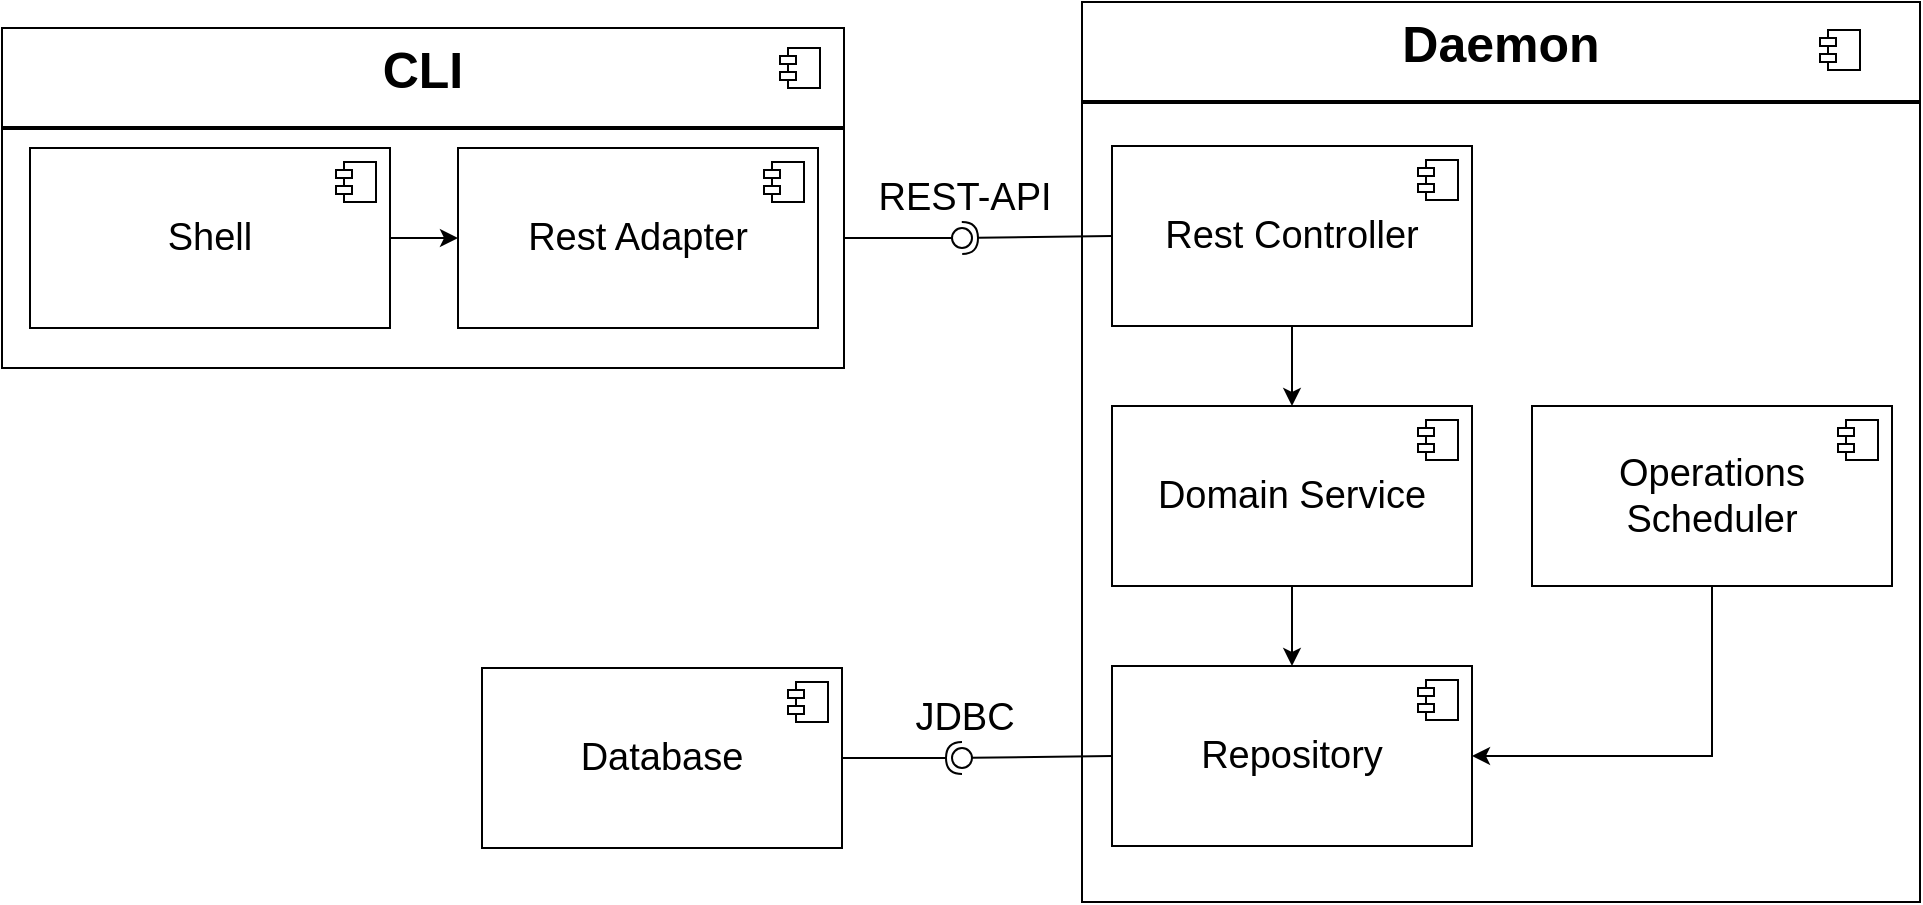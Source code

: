 <mxfile version="22.1.22" type="embed">
  <diagram name="Page-1" id="B2crgrBseI-Gc1Ru_Sg7">
    <mxGraphModel dx="2524" dy="1422" grid="1" gridSize="10" guides="1" tooltips="1" connect="1" arrows="1" fold="1" page="1" pageScale="1" pageWidth="850" pageHeight="1100" math="0" shadow="0">
      <root>
        <mxCell id="0" />
        <mxCell id="1" parent="0" />
        <mxCell id="UPU-pI2sKJcNqRjN8p3--87" value="&lt;p style=&quot;margin: 6px 0px 0px; text-align: center; font-size: 25px;&quot;&gt;&lt;b style=&quot;font-size: 25px;&quot;&gt;Daemon&lt;/b&gt;&lt;/p&gt;&lt;hr style=&quot;border-style: solid; font-size: 25px;&quot;&gt;&lt;p style=&quot;margin: 0px 0px 0px 8px; font-size: 25px;&quot;&gt;&lt;br style=&quot;font-size: 25px;&quot;&gt;&lt;/p&gt;" style="align=left;overflow=fill;html=1;dropTarget=0;whiteSpace=wrap;fontSize=25;rounded=0;" parent="1" vertex="1">
          <mxGeometry x="320" y="157" width="419" height="450" as="geometry" />
        </mxCell>
        <mxCell id="UPU-pI2sKJcNqRjN8p3--88" value="" style="shape=component;jettyWidth=8;jettyHeight=4;" parent="UPU-pI2sKJcNqRjN8p3--87" vertex="1">
          <mxGeometry x="1" width="20" height="20" relative="1" as="geometry">
            <mxPoint x="-50" y="14" as="offset" />
          </mxGeometry>
        </mxCell>
        <mxCell id="UPU-pI2sKJcNqRjN8p3--10" value="" style="rounded=0;orthogonalLoop=1;jettySize=auto;html=1;endArrow=halfCircle;endFill=0;endSize=6;strokeWidth=1;sketch=0;exitX=0;exitY=0.5;exitDx=0;exitDy=0;fontColor=#FFFFFF;" parent="1" source="UPU-pI2sKJcNqRjN8p3--58" edge="1">
          <mxGeometry relative="1" as="geometry">
            <mxPoint x="330" y="290" as="sourcePoint" />
            <mxPoint x="260" y="275" as="targetPoint" />
          </mxGeometry>
        </mxCell>
        <mxCell id="UPU-pI2sKJcNqRjN8p3--11" value="" style="rounded=0;orthogonalLoop=1;jettySize=auto;html=1;endArrow=oval;endFill=0;sketch=0;sourcePerimeterSpacing=0;targetPerimeterSpacing=0;endSize=10;exitX=1;exitY=0.5;exitDx=0;exitDy=0;fontColor=#FFFFFF;" parent="1" source="UPU-pI2sKJcNqRjN8p3--60" edge="1">
          <mxGeometry relative="1" as="geometry">
            <mxPoint x="110" y="320" as="sourcePoint" />
            <mxPoint x="260" y="275" as="targetPoint" />
          </mxGeometry>
        </mxCell>
        <mxCell id="UPU-pI2sKJcNqRjN8p3--15" value="" style="rounded=0;orthogonalLoop=1;jettySize=auto;html=1;endArrow=halfCircle;endFill=0;endSize=6;strokeWidth=1;sketch=0;exitX=1;exitY=0.5;exitDx=0;exitDy=0;fontColor=#FFFFFF;" parent="1" source="UPU-pI2sKJcNqRjN8p3--52" edge="1">
          <mxGeometry relative="1" as="geometry">
            <mxPoint x="441" y="750" as="sourcePoint" />
            <mxPoint x="260" y="535" as="targetPoint" />
          </mxGeometry>
        </mxCell>
        <mxCell id="UPU-pI2sKJcNqRjN8p3--16" value="" style="rounded=0;orthogonalLoop=1;jettySize=auto;html=1;endArrow=oval;endFill=0;sketch=0;sourcePerimeterSpacing=0;targetPerimeterSpacing=0;endSize=10;exitX=0;exitY=0.5;exitDx=0;exitDy=0;fontColor=#FFFFFF;" parent="1" source="UPU-pI2sKJcNqRjN8p3--64" edge="1">
          <mxGeometry relative="1" as="geometry">
            <mxPoint x="159.5" y="680" as="sourcePoint" />
            <mxPoint x="260" y="535" as="targetPoint" />
          </mxGeometry>
        </mxCell>
        <mxCell id="UPU-pI2sKJcNqRjN8p3--25" value="JDBC" style="text;html=1;align=center;verticalAlign=middle;resizable=0;points=[];autosize=1;fontStyle=0;fontSize=19;strokeWidth=0;shadow=0;" parent="1" vertex="1">
          <mxGeometry x="226" y="495" width="70" height="40" as="geometry" />
        </mxCell>
        <mxCell id="UPU-pI2sKJcNqRjN8p3--26" value="&lt;span style=&quot;font-size: 19px;&quot;&gt;REST-API&lt;/span&gt;" style="text;html=1;align=center;verticalAlign=middle;resizable=0;points=[];autosize=1;fontSize=19;strokeWidth=0;fontStyle=0" parent="1" vertex="1">
          <mxGeometry x="206" y="235" width="110" height="40" as="geometry" />
        </mxCell>
        <mxCell id="UPU-pI2sKJcNqRjN8p3--52" value="&lt;span style=&quot;font-size: 19px;&quot;&gt;Database&lt;/span&gt;" style="html=1;dropTarget=0;whiteSpace=wrap;align=center;verticalAlign=middle;fontFamily=Helvetica;fontSize=19;rounded=0;fontStyle=0" parent="1" vertex="1">
          <mxGeometry x="20" y="490" width="180" height="90" as="geometry" />
        </mxCell>
        <mxCell id="UPU-pI2sKJcNqRjN8p3--53" value="" style="shape=module;jettyWidth=8;jettyHeight=4;align=center;verticalAlign=middle;fontFamily=Helvetica;fontSize=12;" parent="UPU-pI2sKJcNqRjN8p3--52" vertex="1">
          <mxGeometry x="1" width="20" height="20" relative="1" as="geometry">
            <mxPoint x="-27" y="7" as="offset" />
          </mxGeometry>
        </mxCell>
        <mxCell id="UPU-pI2sKJcNqRjN8p3--68" style="edgeStyle=orthogonalEdgeStyle;rounded=0;orthogonalLoop=1;jettySize=auto;html=1;entryX=1;entryY=0.5;entryDx=0;entryDy=0;verticalAlign=middle;fontColor=#FFFFFF;exitX=0.5;exitY=1;exitDx=0;exitDy=0;" parent="1" source="UPU-pI2sKJcNqRjN8p3--56" target="UPU-pI2sKJcNqRjN8p3--64" edge="1">
          <mxGeometry relative="1" as="geometry" />
        </mxCell>
        <mxCell id="UPU-pI2sKJcNqRjN8p3--56" value="&lt;span style=&quot;font-size: 19px;&quot;&gt;Operations Scheduler&lt;/span&gt;" style="html=1;dropTarget=0;whiteSpace=wrap;align=center;verticalAlign=middle;fontFamily=Helvetica;fontSize=19;rounded=0;fontStyle=0" parent="1" vertex="1">
          <mxGeometry x="545" y="359" width="180" height="90" as="geometry" />
        </mxCell>
        <mxCell id="UPU-pI2sKJcNqRjN8p3--57" value="" style="shape=module;jettyWidth=8;jettyHeight=4;align=center;verticalAlign=middle;fontFamily=Helvetica;fontSize=12;" parent="UPU-pI2sKJcNqRjN8p3--56" vertex="1">
          <mxGeometry x="1" width="20" height="20" relative="1" as="geometry">
            <mxPoint x="-27" y="7" as="offset" />
          </mxGeometry>
        </mxCell>
        <mxCell id="UPU-pI2sKJcNqRjN8p3--66" style="edgeStyle=orthogonalEdgeStyle;rounded=0;orthogonalLoop=1;jettySize=auto;html=1;exitX=0.5;exitY=1;exitDx=0;exitDy=0;entryX=0.5;entryY=0;entryDx=0;entryDy=0;fontColor=#FFFFFF;" parent="1" source="UPU-pI2sKJcNqRjN8p3--58" target="UPU-pI2sKJcNqRjN8p3--62" edge="1">
          <mxGeometry relative="1" as="geometry" />
        </mxCell>
        <mxCell id="UPU-pI2sKJcNqRjN8p3--58" value="&lt;span style=&quot;font-size: 19px;&quot;&gt;Rest Controller&lt;/span&gt;" style="html=1;dropTarget=0;whiteSpace=wrap;align=center;verticalAlign=middle;fontFamily=Helvetica;fontSize=19;rounded=0;fontStyle=0" parent="1" vertex="1">
          <mxGeometry x="335" y="229" width="180" height="90" as="geometry" />
        </mxCell>
        <mxCell id="UPU-pI2sKJcNqRjN8p3--59" value="" style="shape=module;jettyWidth=8;jettyHeight=4;align=center;verticalAlign=middle;fontFamily=Helvetica;fontSize=12;" parent="UPU-pI2sKJcNqRjN8p3--58" vertex="1">
          <mxGeometry x="1" width="20" height="20" relative="1" as="geometry">
            <mxPoint x="-27" y="7" as="offset" />
          </mxGeometry>
        </mxCell>
        <mxCell id="UFvi_qtKtxuHVK_6_A9U-1" value="&lt;p style=&quot;margin: 6px 0px 0px; text-align: center; font-size: 25px;&quot;&gt;&lt;b style=&quot;font-size: 25px;&quot;&gt;CLI&lt;/b&gt;&lt;/p&gt;&lt;hr style=&quot;border-style: solid; font-size: 25px;&quot;&gt;&lt;p style=&quot;margin: 0px 0px 0px 8px; font-size: 25px;&quot;&gt;&lt;br style=&quot;font-size: 25px;&quot;&gt;&lt;/p&gt;" style="align=left;overflow=fill;html=1;dropTarget=0;whiteSpace=wrap;fontSize=25;rounded=0;shadow=0;" parent="1" vertex="1">
          <mxGeometry x="-220" y="170" width="421" height="170" as="geometry" />
        </mxCell>
        <mxCell id="UFvi_qtKtxuHVK_6_A9U-2" value="" style="shape=component;jettyWidth=8;jettyHeight=4;" parent="UFvi_qtKtxuHVK_6_A9U-1" vertex="1">
          <mxGeometry x="1" width="20" height="20" relative="1" as="geometry">
            <mxPoint x="-32" y="10" as="offset" />
          </mxGeometry>
        </mxCell>
        <mxCell id="UPU-pI2sKJcNqRjN8p3--60" value="&lt;span style=&quot;font-size: 19px;&quot;&gt;Rest Adapter&lt;/span&gt;" style="html=1;dropTarget=0;whiteSpace=wrap;align=center;verticalAlign=middle;fontFamily=Helvetica;fontSize=19;rounded=0;fontStyle=0" parent="1" vertex="1">
          <mxGeometry x="8" y="230" width="180" height="90" as="geometry" />
        </mxCell>
        <mxCell id="UPU-pI2sKJcNqRjN8p3--61" value="" style="shape=module;jettyWidth=8;jettyHeight=4;align=center;verticalAlign=middle;fontFamily=Helvetica;fontSize=12;" parent="UPU-pI2sKJcNqRjN8p3--60" vertex="1">
          <mxGeometry x="1" width="20" height="20" relative="1" as="geometry">
            <mxPoint x="-27" y="7" as="offset" />
          </mxGeometry>
        </mxCell>
        <mxCell id="UPU-pI2sKJcNqRjN8p3--67" style="edgeStyle=orthogonalEdgeStyle;rounded=0;orthogonalLoop=1;jettySize=auto;html=1;exitX=0.5;exitY=1;exitDx=0;exitDy=0;entryX=0.5;entryY=0;entryDx=0;entryDy=0;fontColor=#FFFFFF;" parent="1" source="UPU-pI2sKJcNqRjN8p3--62" target="UPU-pI2sKJcNqRjN8p3--64" edge="1">
          <mxGeometry relative="1" as="geometry" />
        </mxCell>
        <mxCell id="UPU-pI2sKJcNqRjN8p3--62" value="&lt;span style=&quot;font-size: 19px;&quot;&gt;Domain Service&lt;/span&gt;" style="html=1;dropTarget=0;whiteSpace=wrap;align=center;verticalAlign=middle;fontFamily=Helvetica;fontSize=19;rounded=0;fontStyle=0" parent="1" vertex="1">
          <mxGeometry x="335" y="359" width="180" height="90" as="geometry" />
        </mxCell>
        <mxCell id="UPU-pI2sKJcNqRjN8p3--63" value="" style="shape=module;jettyWidth=8;jettyHeight=4;align=center;verticalAlign=middle;fontFamily=Helvetica;fontSize=12;" parent="UPU-pI2sKJcNqRjN8p3--62" vertex="1">
          <mxGeometry x="1" width="20" height="20" relative="1" as="geometry">
            <mxPoint x="-27" y="7" as="offset" />
          </mxGeometry>
        </mxCell>
        <mxCell id="UPU-pI2sKJcNqRjN8p3--64" value="&lt;span style=&quot;font-size: 19px;&quot;&gt;Repository&lt;/span&gt;" style="html=1;dropTarget=0;whiteSpace=wrap;align=center;verticalAlign=middle;fontFamily=Helvetica;fontSize=19;rounded=0;fontStyle=0" parent="1" vertex="1">
          <mxGeometry x="335" y="489" width="180" height="90" as="geometry" />
        </mxCell>
        <mxCell id="UPU-pI2sKJcNqRjN8p3--65" value="" style="shape=module;jettyWidth=8;jettyHeight=4;align=center;verticalAlign=middle;fontFamily=Helvetica;fontSize=12;" parent="UPU-pI2sKJcNqRjN8p3--64" vertex="1">
          <mxGeometry x="1" width="20" height="20" relative="1" as="geometry">
            <mxPoint x="-27" y="7" as="offset" />
          </mxGeometry>
        </mxCell>
        <mxCell id="UFvi_qtKtxuHVK_6_A9U-5" style="edgeStyle=orthogonalEdgeStyle;rounded=0;orthogonalLoop=1;jettySize=auto;html=1;entryX=0;entryY=0.5;entryDx=0;entryDy=0;fontColor=#FFFFFF;" parent="1" source="UFvi_qtKtxuHVK_6_A9U-3" target="UPU-pI2sKJcNqRjN8p3--60" edge="1">
          <mxGeometry relative="1" as="geometry" />
        </mxCell>
        <mxCell id="UFvi_qtKtxuHVK_6_A9U-3" value="&lt;span style=&quot;font-size: 19px;&quot;&gt;Shell&lt;/span&gt;" style="html=1;dropTarget=0;whiteSpace=wrap;align=center;verticalAlign=middle;fontFamily=Helvetica;fontSize=19;rounded=0;fontStyle=0" parent="1" vertex="1">
          <mxGeometry x="-206" y="230" width="180" height="90" as="geometry" />
        </mxCell>
        <mxCell id="UFvi_qtKtxuHVK_6_A9U-4" value="" style="shape=module;jettyWidth=8;jettyHeight=4;align=center;verticalAlign=middle;fontFamily=Helvetica;fontSize=12;" parent="UFvi_qtKtxuHVK_6_A9U-3" vertex="1">
          <mxGeometry x="1" width="20" height="20" relative="1" as="geometry">
            <mxPoint x="-27" y="7" as="offset" />
          </mxGeometry>
        </mxCell>
      </root>
    </mxGraphModel>
  </diagram>
</mxfile>

